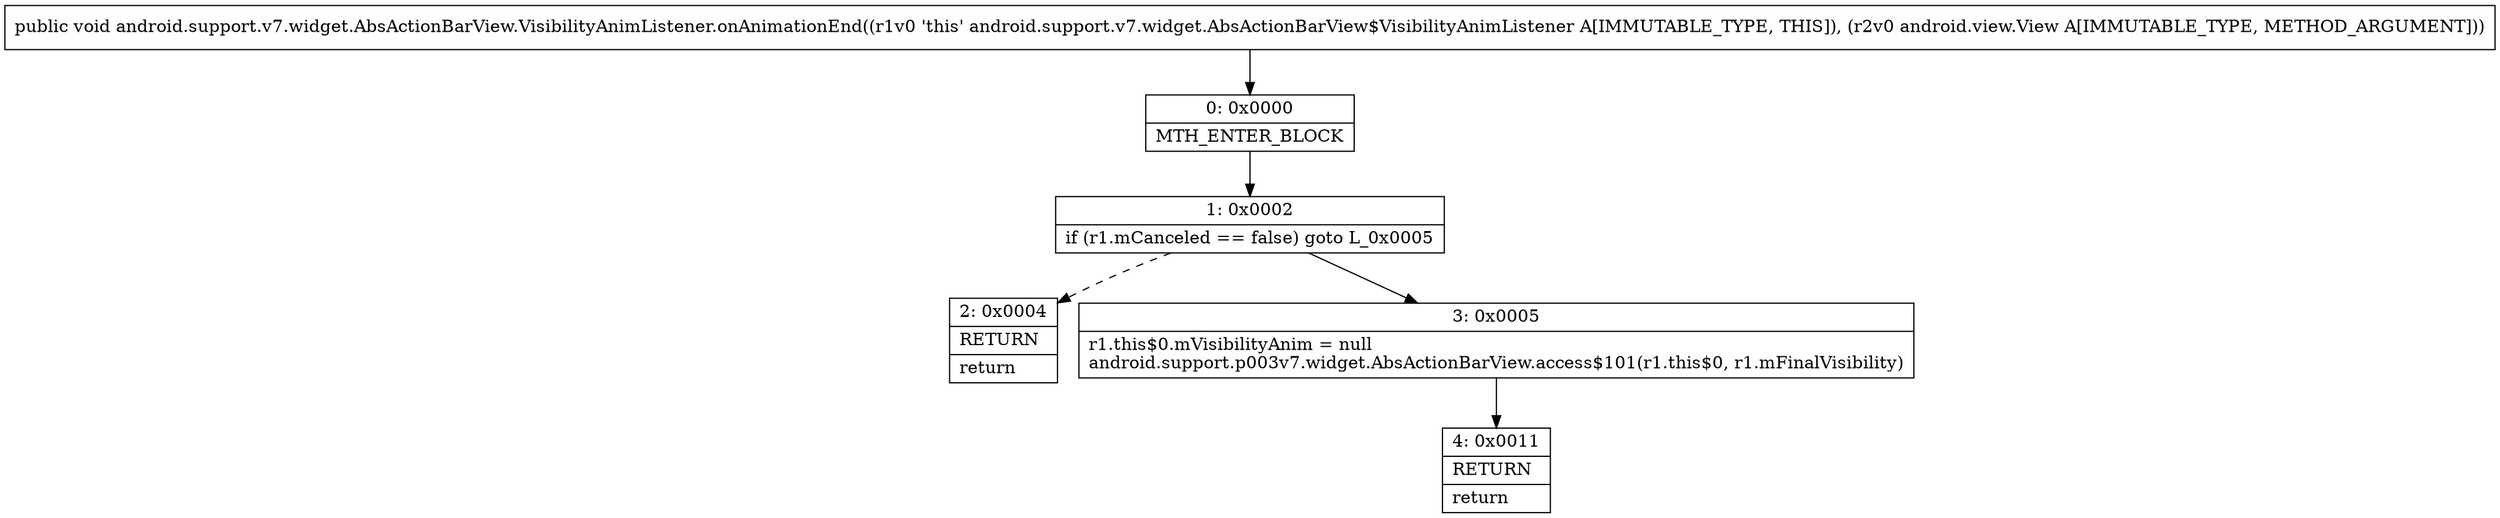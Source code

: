 digraph "CFG forandroid.support.v7.widget.AbsActionBarView.VisibilityAnimListener.onAnimationEnd(Landroid\/view\/View;)V" {
Node_0 [shape=record,label="{0\:\ 0x0000|MTH_ENTER_BLOCK\l}"];
Node_1 [shape=record,label="{1\:\ 0x0002|if (r1.mCanceled == false) goto L_0x0005\l}"];
Node_2 [shape=record,label="{2\:\ 0x0004|RETURN\l|return\l}"];
Node_3 [shape=record,label="{3\:\ 0x0005|r1.this$0.mVisibilityAnim = null\landroid.support.p003v7.widget.AbsActionBarView.access$101(r1.this$0, r1.mFinalVisibility)\l}"];
Node_4 [shape=record,label="{4\:\ 0x0011|RETURN\l|return\l}"];
MethodNode[shape=record,label="{public void android.support.v7.widget.AbsActionBarView.VisibilityAnimListener.onAnimationEnd((r1v0 'this' android.support.v7.widget.AbsActionBarView$VisibilityAnimListener A[IMMUTABLE_TYPE, THIS]), (r2v0 android.view.View A[IMMUTABLE_TYPE, METHOD_ARGUMENT])) }"];
MethodNode -> Node_0;
Node_0 -> Node_1;
Node_1 -> Node_2[style=dashed];
Node_1 -> Node_3;
Node_3 -> Node_4;
}

